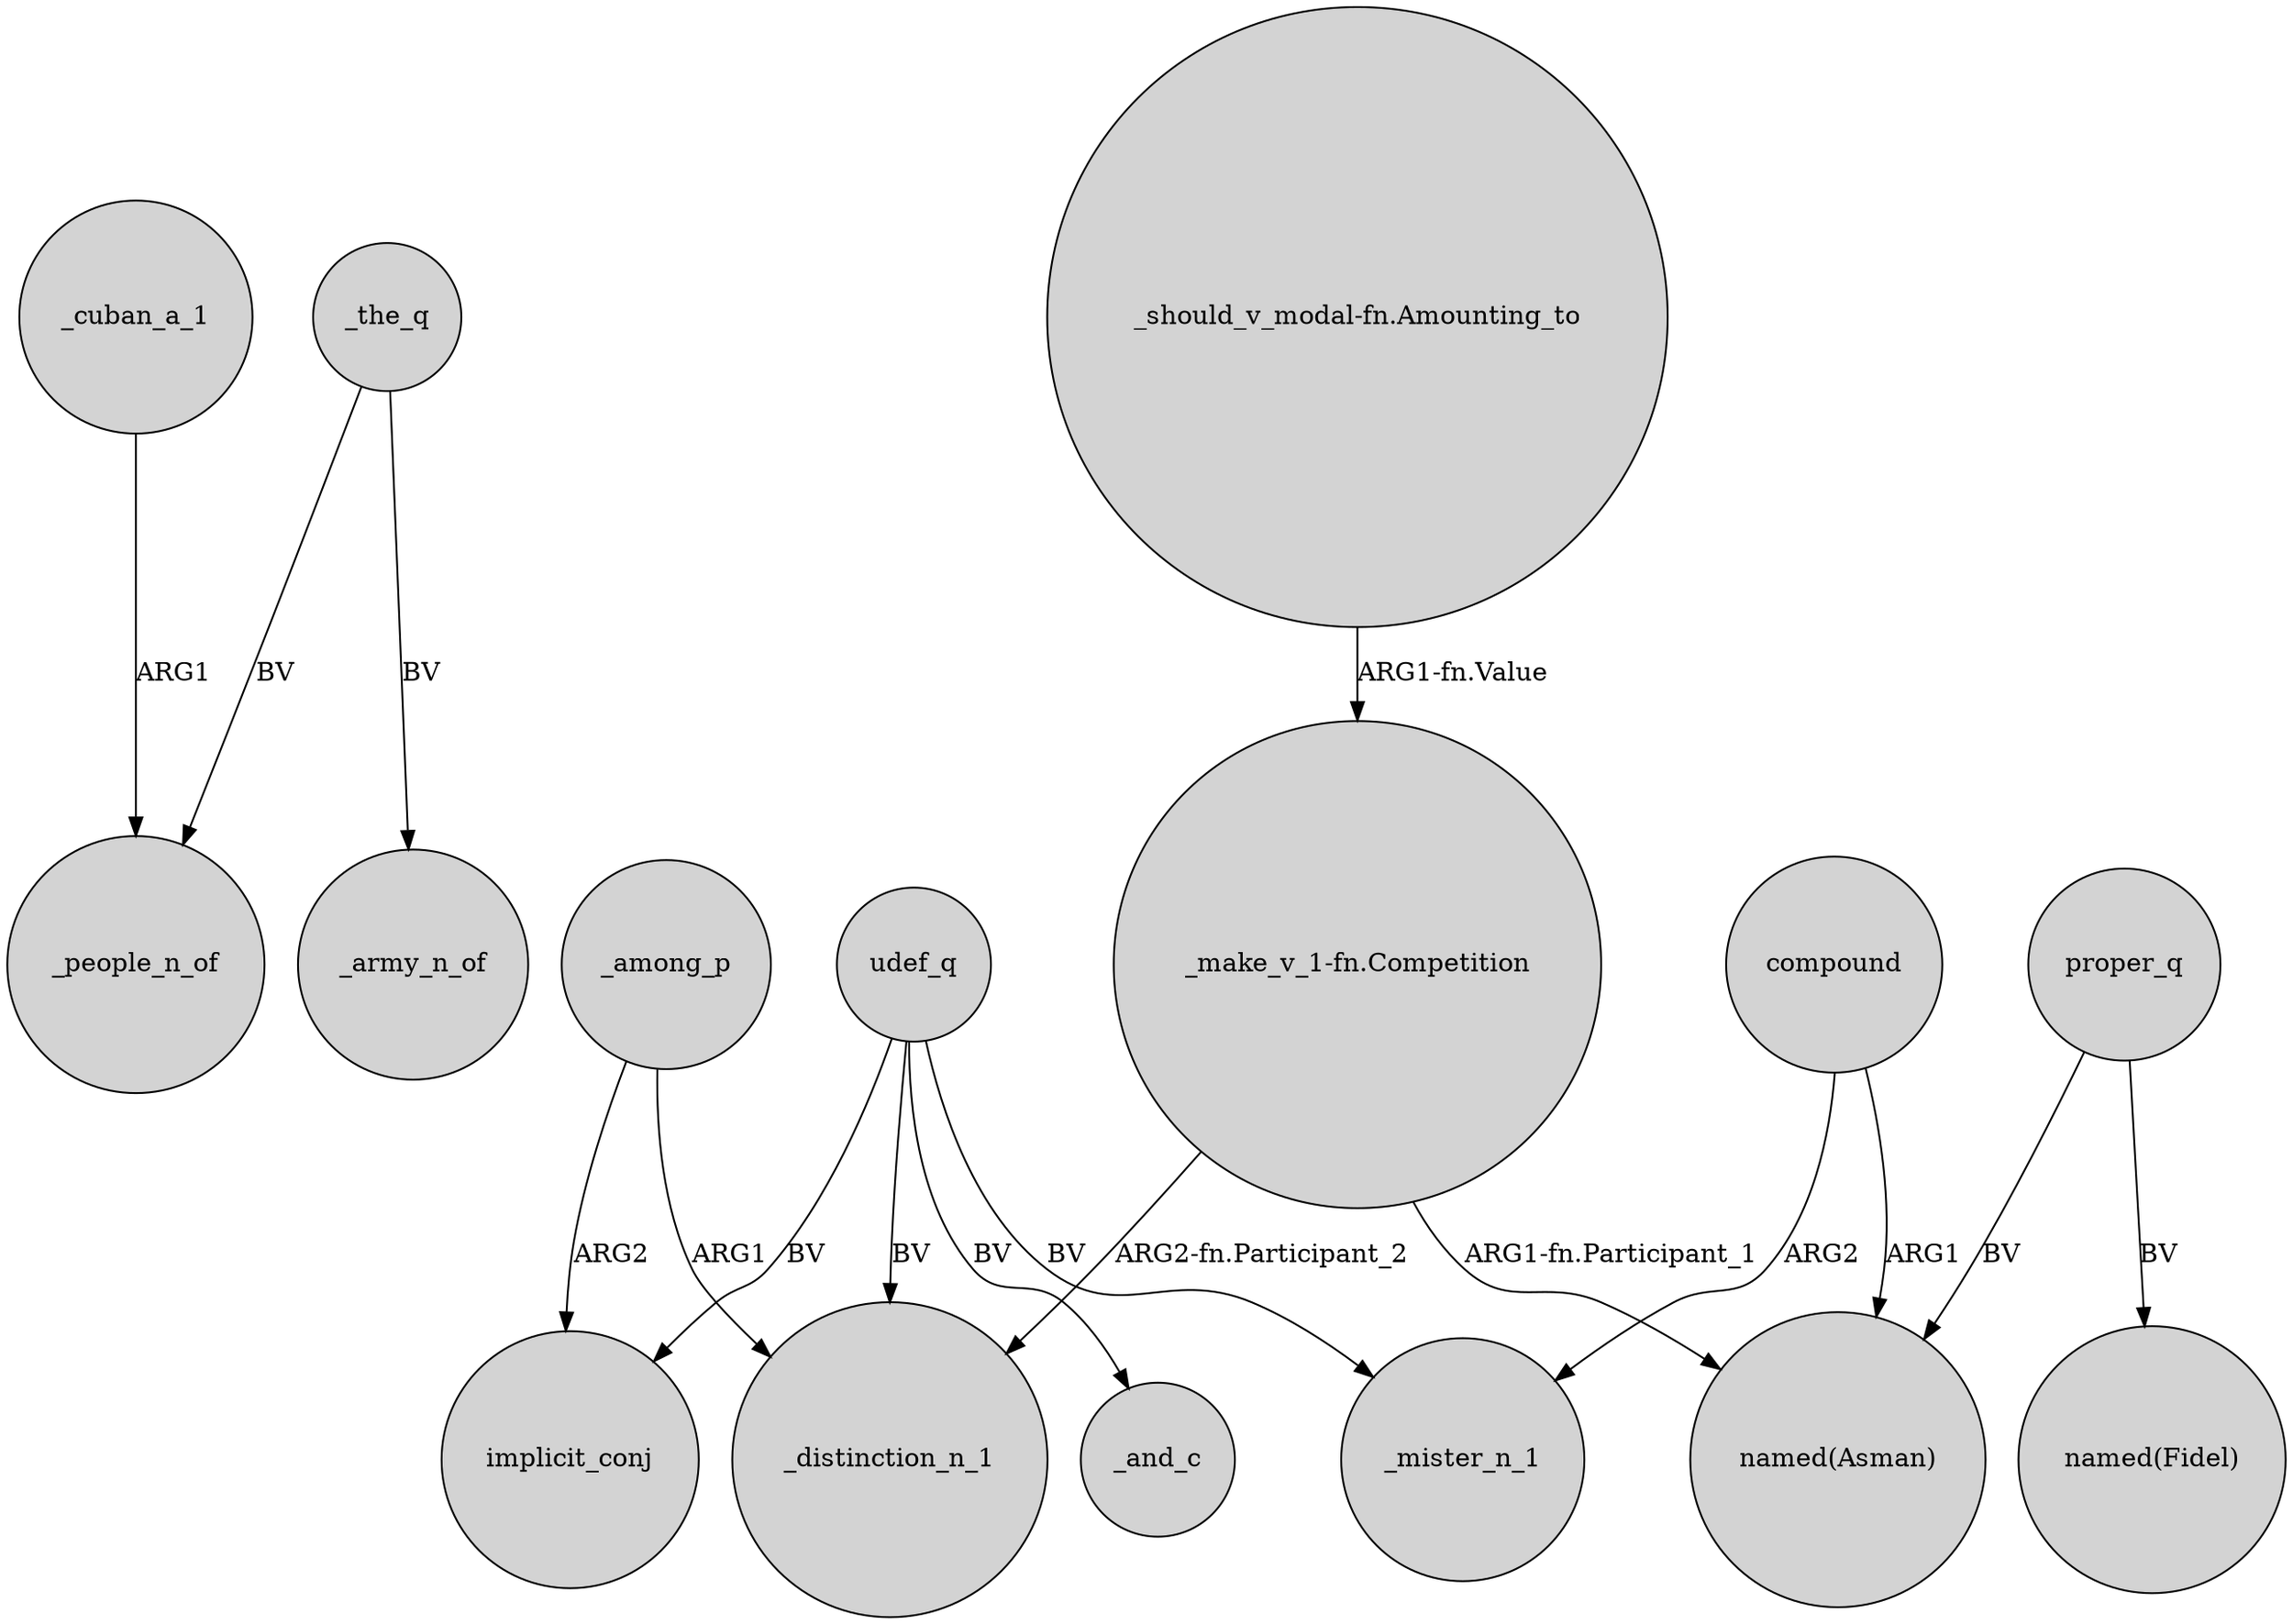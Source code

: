 digraph {
	node [shape=circle style=filled]
	_cuban_a_1 -> _people_n_of [label=ARG1]
	_the_q -> _army_n_of [label=BV]
	_among_p -> _distinction_n_1 [label=ARG1]
	compound -> _mister_n_1 [label=ARG2]
	udef_q -> _and_c [label=BV]
	udef_q -> _mister_n_1 [label=BV]
	"_make_v_1-fn.Competition" -> _distinction_n_1 [label="ARG2-fn.Participant_2"]
	"_make_v_1-fn.Competition" -> "named(Asman)" [label="ARG1-fn.Participant_1"]
	compound -> "named(Asman)" [label=ARG1]
	proper_q -> "named(Asman)" [label=BV]
	"_should_v_modal-fn.Amounting_to" -> "_make_v_1-fn.Competition" [label="ARG1-fn.Value"]
	udef_q -> implicit_conj [label=BV]
	udef_q -> _distinction_n_1 [label=BV]
	proper_q -> "named(Fidel)" [label=BV]
	_among_p -> implicit_conj [label=ARG2]
	_the_q -> _people_n_of [label=BV]
}
